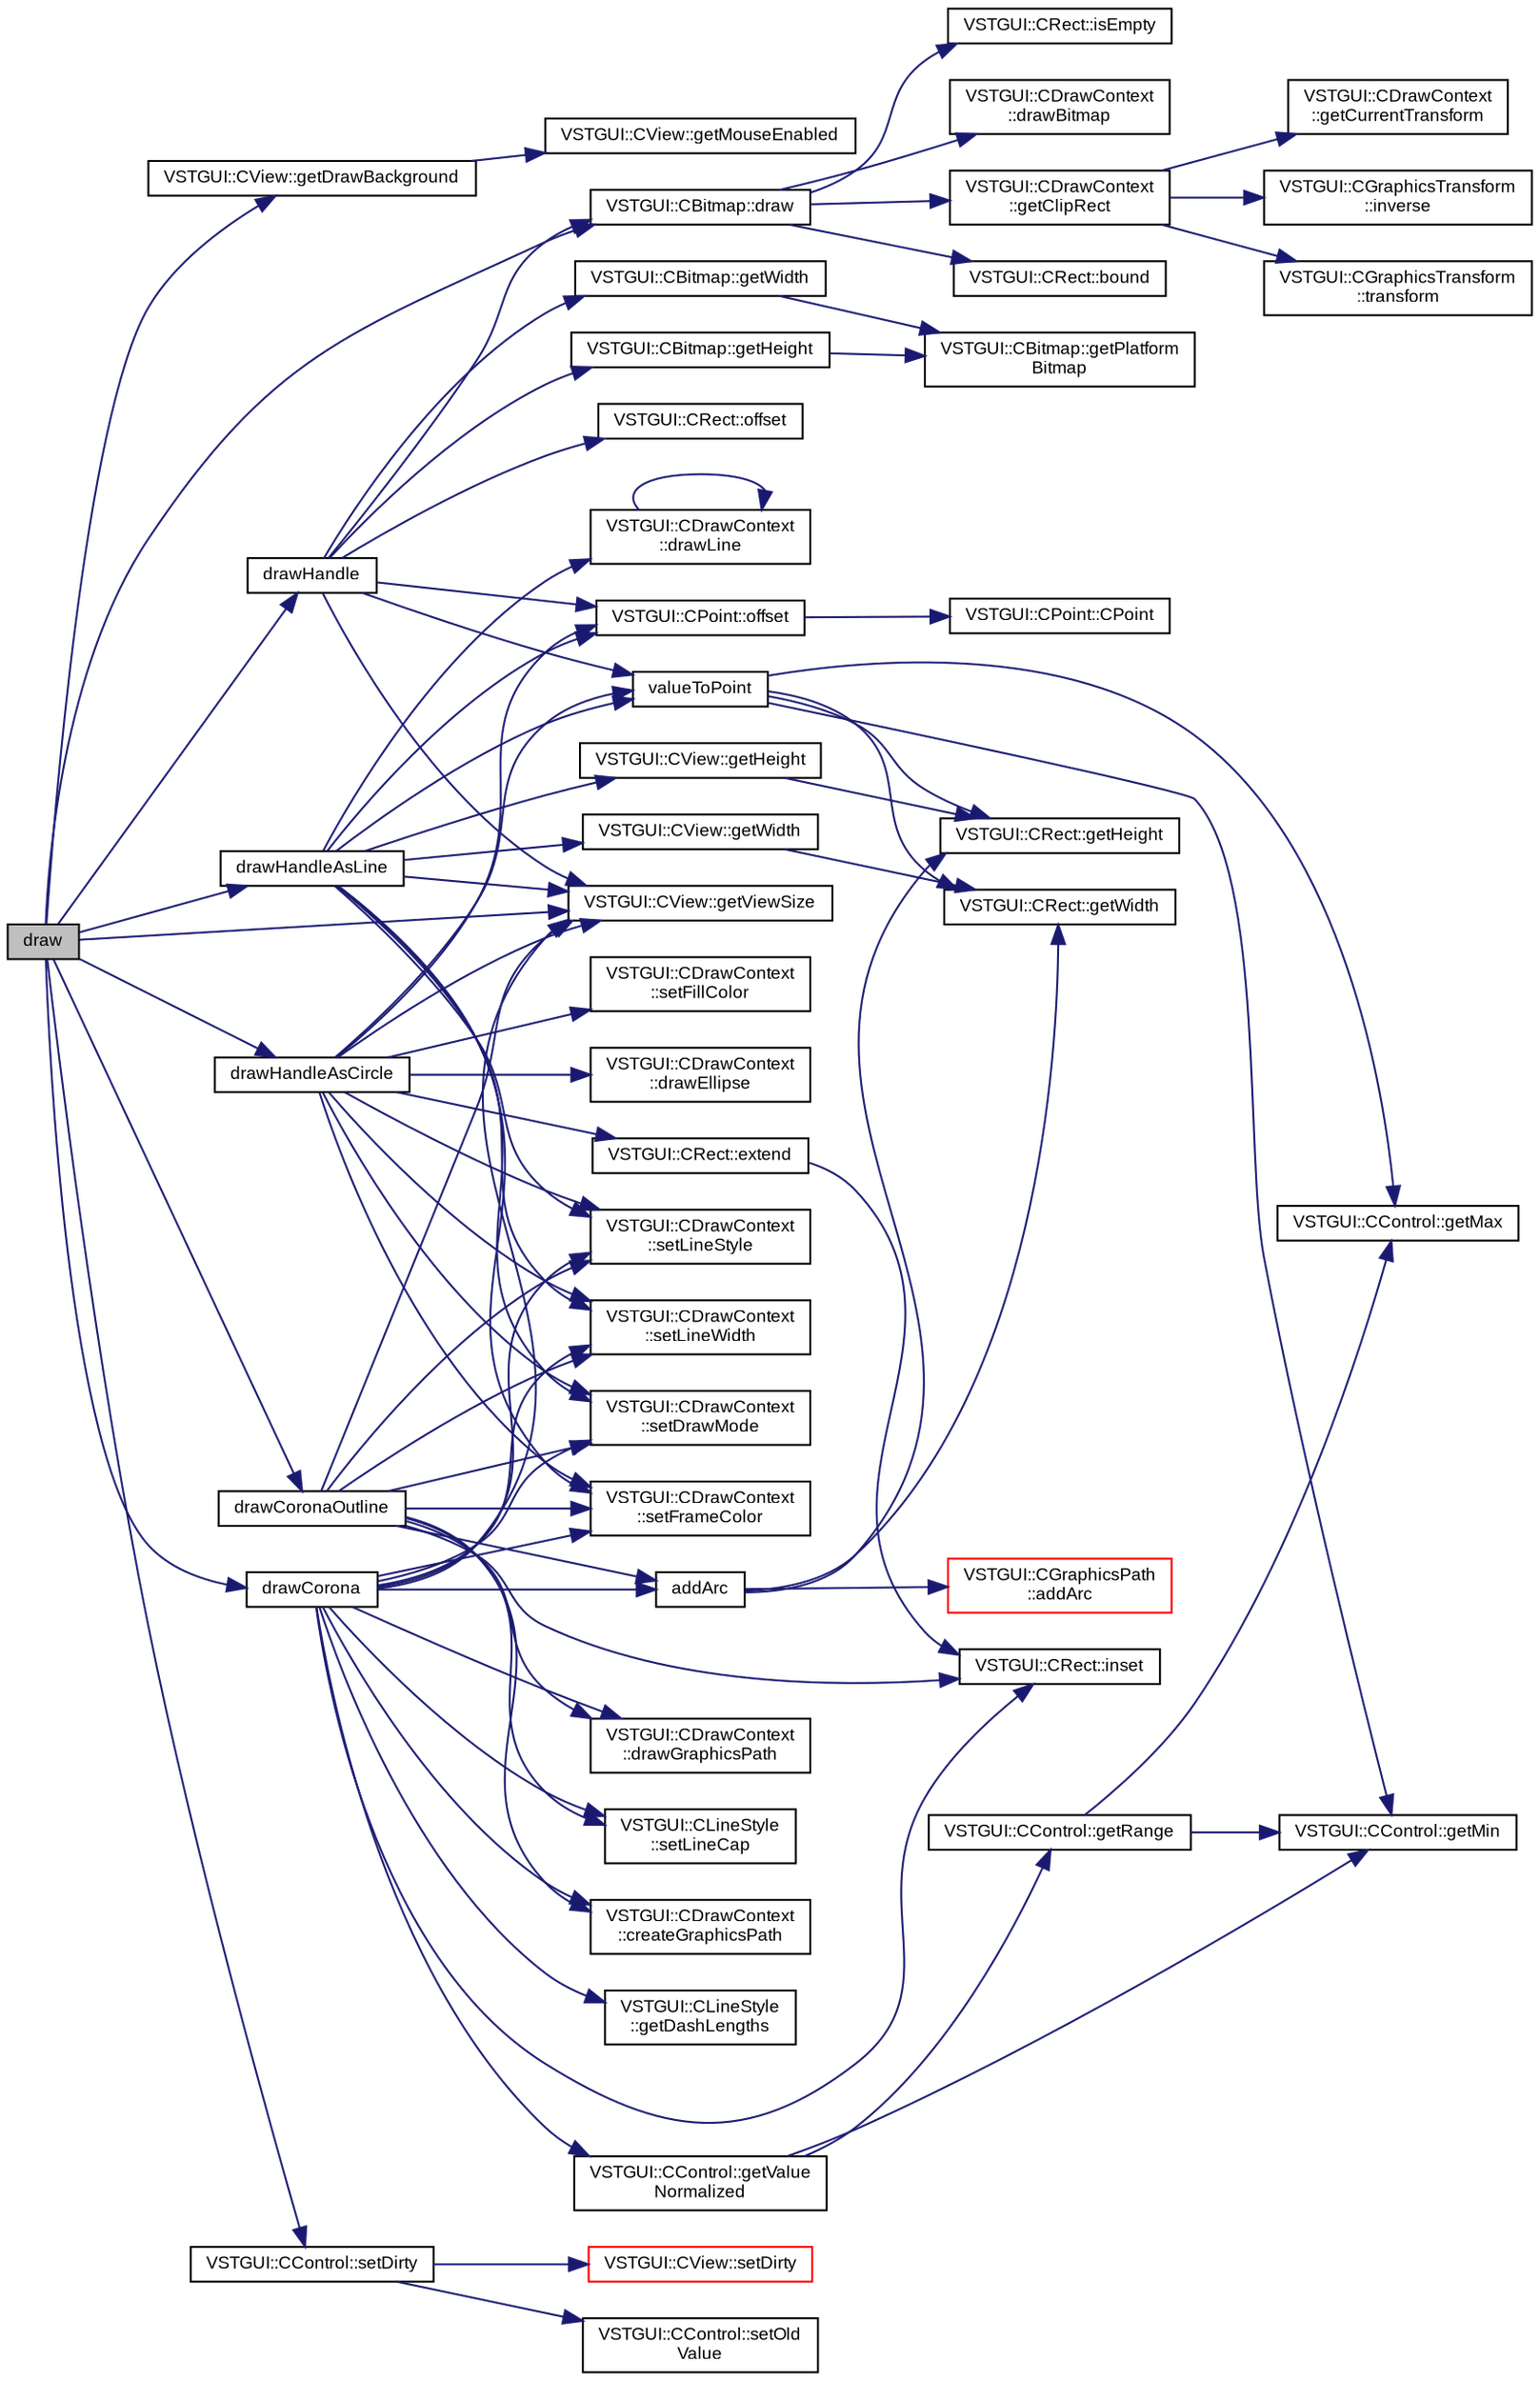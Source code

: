 digraph "draw"
{
  bgcolor="transparent";
  edge [fontname="Arial",fontsize="9",labelfontname="Arial",labelfontsize="9"];
  node [fontname="Arial",fontsize="9",shape=record];
  rankdir="LR";
  Node1 [label="draw",height=0.2,width=0.4,color="black", fillcolor="grey75", style="filled" fontcolor="black"];
  Node1 -> Node2 [color="midnightblue",fontsize="9",style="solid",fontname="Arial"];
  Node2 [label="VSTGUI::CView::getDrawBackground",height=0.2,width=0.4,color="black",URL="$class_v_s_t_g_u_i_1_1_c_view.html#afa1488e0de4da81a4892c3288f9a4f01"];
  Node2 -> Node3 [color="midnightblue",fontsize="9",style="solid",fontname="Arial"];
  Node3 [label="VSTGUI::CView::getMouseEnabled",height=0.2,width=0.4,color="black",URL="$class_v_s_t_g_u_i_1_1_c_view.html#acab79bf608c51aad89f6f1e491231cf1",tooltip="get the state of wheather this view uses the mouse or not "];
  Node1 -> Node4 [color="midnightblue",fontsize="9",style="solid",fontname="Arial"];
  Node4 [label="VSTGUI::CBitmap::draw",height=0.2,width=0.4,color="black",URL="$class_v_s_t_g_u_i_1_1_c_bitmap.html#abe4a2d2349bc6a85310950ec9363beac"];
  Node4 -> Node5 [color="midnightblue",fontsize="9",style="solid",fontname="Arial"];
  Node5 [label="VSTGUI::CDrawContext\l::getClipRect",height=0.2,width=0.4,color="black",URL="$class_v_s_t_g_u_i_1_1_c_draw_context.html#a42623d0fc45883e1a9ac3fe21272a49e",tooltip="get the current clip "];
  Node5 -> Node6 [color="midnightblue",fontsize="9",style="solid",fontname="Arial"];
  Node6 [label="VSTGUI::CDrawContext\l::getCurrentTransform",height=0.2,width=0.4,color="black",URL="$class_v_s_t_g_u_i_1_1_c_draw_context.html#af2f8fb0ef26ea37214d7d0dbbbbacfd2"];
  Node5 -> Node7 [color="midnightblue",fontsize="9",style="solid",fontname="Arial"];
  Node7 [label="VSTGUI::CGraphicsTransform\l::inverse",height=0.2,width=0.4,color="black",URL="$struct_v_s_t_g_u_i_1_1_c_graphics_transform.html#ae0b83e1a553219ac2e5a9c0e9ee42e72"];
  Node5 -> Node8 [color="midnightblue",fontsize="9",style="solid",fontname="Arial"];
  Node8 [label="VSTGUI::CGraphicsTransform\l::transform",height=0.2,width=0.4,color="black",URL="$struct_v_s_t_g_u_i_1_1_c_graphics_transform.html#af5b80ac47e3d74fe4cf0ca4d75f2e6c3"];
  Node4 -> Node9 [color="midnightblue",fontsize="9",style="solid",fontname="Arial"];
  Node9 [label="VSTGUI::CRect::bound",height=0.2,width=0.4,color="black",URL="$struct_v_s_t_g_u_i_1_1_c_rect.html#ad560ae1abaefe509ecd31935c57ced6b"];
  Node4 -> Node10 [color="midnightblue",fontsize="9",style="solid",fontname="Arial"];
  Node10 [label="VSTGUI::CRect::isEmpty",height=0.2,width=0.4,color="black",URL="$struct_v_s_t_g_u_i_1_1_c_rect.html#a479432127ee77145cc19d6a2d1590821"];
  Node4 -> Node11 [color="midnightblue",fontsize="9",style="solid",fontname="Arial"];
  Node11 [label="VSTGUI::CDrawContext\l::drawBitmap",height=0.2,width=0.4,color="black",URL="$class_v_s_t_g_u_i_1_1_c_draw_context.html#a90db9382b9c2c390af6f4630109dbee0",tooltip="don&#39;t call directly, please use CBitmap::draw instead "];
  Node1 -> Node12 [color="midnightblue",fontsize="9",style="solid",fontname="Arial"];
  Node12 [label="VSTGUI::CView::getViewSize",height=0.2,width=0.4,color="black",URL="$class_v_s_t_g_u_i_1_1_c_view.html#a7b14fb07c53ccfa07dc91900f4fe01f1",tooltip="read only access to view size "];
  Node1 -> Node13 [color="midnightblue",fontsize="9",style="solid",fontname="Arial"];
  Node13 [label="drawHandle",height=0.2,width=0.4,color="black",URL="$class_v_s_t_g_u_i_1_1_c_knob.html#a8553dad65359a30fed274fc45f109013"];
  Node13 -> Node14 [color="midnightblue",fontsize="9",style="solid",fontname="Arial"];
  Node14 [label="valueToPoint",height=0.2,width=0.4,color="black",URL="$class_v_s_t_g_u_i_1_1_c_knob.html#a2b80c78853f82d2f5dc437cd0115c384"];
  Node14 -> Node15 [color="midnightblue",fontsize="9",style="solid",fontname="Arial"];
  Node15 [label="VSTGUI::CControl::getMin",height=0.2,width=0.4,color="black",URL="$class_v_s_t_g_u_i_1_1_c_control.html#a7cf3216ed0a504f4bab603c67ef403f2"];
  Node14 -> Node16 [color="midnightblue",fontsize="9",style="solid",fontname="Arial"];
  Node16 [label="VSTGUI::CControl::getMax",height=0.2,width=0.4,color="black",URL="$class_v_s_t_g_u_i_1_1_c_control.html#aa89b448a266e794c3d967593b3faf4a8"];
  Node14 -> Node17 [color="midnightblue",fontsize="9",style="solid",fontname="Arial"];
  Node17 [label="VSTGUI::CRect::getWidth",height=0.2,width=0.4,color="black",URL="$struct_v_s_t_g_u_i_1_1_c_rect.html#a8b4fe88292b8e95807a9b07a26cd1cb1"];
  Node14 -> Node18 [color="midnightblue",fontsize="9",style="solid",fontname="Arial"];
  Node18 [label="VSTGUI::CRect::getHeight",height=0.2,width=0.4,color="black",URL="$struct_v_s_t_g_u_i_1_1_c_rect.html#a1f4be3a475a8fb7d8defa4621c01558d"];
  Node13 -> Node19 [color="midnightblue",fontsize="9",style="solid",fontname="Arial"];
  Node19 [label="VSTGUI::CBitmap::getWidth",height=0.2,width=0.4,color="black",URL="$class_v_s_t_g_u_i_1_1_c_bitmap.html#a8b4fe88292b8e95807a9b07a26cd1cb1",tooltip="get the width of the image "];
  Node19 -> Node20 [color="midnightblue",fontsize="9",style="solid",fontname="Arial"];
  Node20 [label="VSTGUI::CBitmap::getPlatform\lBitmap",height=0.2,width=0.4,color="black",URL="$class_v_s_t_g_u_i_1_1_c_bitmap.html#a8849ed13652f5ee727ba7e689af30290"];
  Node13 -> Node21 [color="midnightblue",fontsize="9",style="solid",fontname="Arial"];
  Node21 [label="VSTGUI::CBitmap::getHeight",height=0.2,width=0.4,color="black",URL="$class_v_s_t_g_u_i_1_1_c_bitmap.html#a1f4be3a475a8fb7d8defa4621c01558d",tooltip="get the height of the image "];
  Node21 -> Node20 [color="midnightblue",fontsize="9",style="solid",fontname="Arial"];
  Node13 -> Node22 [color="midnightblue",fontsize="9",style="solid",fontname="Arial"];
  Node22 [label="VSTGUI::CPoint::offset",height=0.2,width=0.4,color="black",URL="$struct_v_s_t_g_u_i_1_1_c_point.html#abd7ec2f0cbad33b41c2758f8c7044ff1"];
  Node22 -> Node23 [color="midnightblue",fontsize="9",style="solid",fontname="Arial"];
  Node23 [label="VSTGUI::CPoint::CPoint",height=0.2,width=0.4,color="black",URL="$struct_v_s_t_g_u_i_1_1_c_point.html#a95cc3c3bd97e11da6d8d056df3263c28"];
  Node13 -> Node12 [color="midnightblue",fontsize="9",style="solid",fontname="Arial"];
  Node13 -> Node24 [color="midnightblue",fontsize="9",style="solid",fontname="Arial"];
  Node24 [label="VSTGUI::CRect::offset",height=0.2,width=0.4,color="black",URL="$struct_v_s_t_g_u_i_1_1_c_rect.html#a3b15bdeea464922589dfe91b21d991ce"];
  Node13 -> Node4 [color="midnightblue",fontsize="9",style="solid",fontname="Arial"];
  Node1 -> Node25 [color="midnightblue",fontsize="9",style="solid",fontname="Arial"];
  Node25 [label="drawCoronaOutline",height=0.2,width=0.4,color="black",URL="$class_v_s_t_g_u_i_1_1_c_knob.html#abe4b5425b2299465af3402b2a0fa5bb6"];
  Node25 -> Node26 [color="midnightblue",fontsize="9",style="solid",fontname="Arial"];
  Node26 [label="VSTGUI::CDrawContext\l::createGraphicsPath",height=0.2,width=0.4,color="black",URL="$class_v_s_t_g_u_i_1_1_c_draw_context.html#a674489a3852313daca850240742481c6",tooltip="create a graphics path object, you need to forget it after usage "];
  Node25 -> Node12 [color="midnightblue",fontsize="9",style="solid",fontname="Arial"];
  Node25 -> Node27 [color="midnightblue",fontsize="9",style="solid",fontname="Arial"];
  Node27 [label="VSTGUI::CRect::inset",height=0.2,width=0.4,color="black",URL="$struct_v_s_t_g_u_i_1_1_c_rect.html#a67f221f80f18e8bc5eaf06aa6d82aace"];
  Node25 -> Node28 [color="midnightblue",fontsize="9",style="solid",fontname="Arial"];
  Node28 [label="addArc",height=0.2,width=0.4,color="black",URL="$class_v_s_t_g_u_i_1_1_c_knob.html#abe926cde1a64068622db9c835dd0ce2b"];
  Node28 -> Node17 [color="midnightblue",fontsize="9",style="solid",fontname="Arial"];
  Node28 -> Node18 [color="midnightblue",fontsize="9",style="solid",fontname="Arial"];
  Node28 -> Node29 [color="midnightblue",fontsize="9",style="solid",fontname="Arial"];
  Node29 [label="VSTGUI::CGraphicsPath\l::addArc",height=0.2,width=0.4,color="red",URL="$class_v_s_t_g_u_i_1_1_c_graphics_path.html#aca91e47845b2094ae600277948f9576a"];
  Node25 -> Node30 [color="midnightblue",fontsize="9",style="solid",fontname="Arial"];
  Node30 [label="VSTGUI::CDrawContext\l::setFrameColor",height=0.2,width=0.4,color="black",URL="$class_v_s_t_g_u_i_1_1_c_draw_context.html#ae44181e37622cc3aeb857617ee21f595",tooltip="set current stroke color "];
  Node25 -> Node31 [color="midnightblue",fontsize="9",style="solid",fontname="Arial"];
  Node31 [label="VSTGUI::CLineStyle\l::setLineCap",height=0.2,width=0.4,color="black",URL="$class_v_s_t_g_u_i_1_1_c_line_style.html#aab80703459df03fd5028b6a1f659a68b"];
  Node25 -> Node32 [color="midnightblue",fontsize="9",style="solid",fontname="Arial"];
  Node32 [label="VSTGUI::CDrawContext\l::setLineStyle",height=0.2,width=0.4,color="black",URL="$class_v_s_t_g_u_i_1_1_c_draw_context.html#a622734e81b6fc1a89480d47fc4dc6f01",tooltip="set the current line style "];
  Node25 -> Node33 [color="midnightblue",fontsize="9",style="solid",fontname="Arial"];
  Node33 [label="VSTGUI::CDrawContext\l::setLineWidth",height=0.2,width=0.4,color="black",URL="$class_v_s_t_g_u_i_1_1_c_draw_context.html#a9901bb437bd3a1c196eb2f7b0d5bfa44",tooltip="set the current line width "];
  Node25 -> Node34 [color="midnightblue",fontsize="9",style="solid",fontname="Arial"];
  Node34 [label="VSTGUI::CDrawContext\l::setDrawMode",height=0.2,width=0.4,color="black",URL="$class_v_s_t_g_u_i_1_1_c_draw_context.html#ab4bef9a3e8c1344693fc3f53a9a1b51b",tooltip="set the current draw mode, see CDrawMode "];
  Node25 -> Node35 [color="midnightblue",fontsize="9",style="solid",fontname="Arial"];
  Node35 [label="VSTGUI::CDrawContext\l::drawGraphicsPath",height=0.2,width=0.4,color="black",URL="$class_v_s_t_g_u_i_1_1_c_draw_context.html#a3f16731acd9e86412d7b36e293ee0f5e"];
  Node1 -> Node36 [color="midnightblue",fontsize="9",style="solid",fontname="Arial"];
  Node36 [label="drawCorona",height=0.2,width=0.4,color="black",URL="$class_v_s_t_g_u_i_1_1_c_knob.html#a19d6ccb3f15df14fff47d42a80c40c4a"];
  Node36 -> Node26 [color="midnightblue",fontsize="9",style="solid",fontname="Arial"];
  Node36 -> Node37 [color="midnightblue",fontsize="9",style="solid",fontname="Arial"];
  Node37 [label="VSTGUI::CControl::getValue\lNormalized",height=0.2,width=0.4,color="black",URL="$class_v_s_t_g_u_i_1_1_c_control.html#a32320fc5e467ce8e8c96278099957190"];
  Node37 -> Node15 [color="midnightblue",fontsize="9",style="solid",fontname="Arial"];
  Node37 -> Node38 [color="midnightblue",fontsize="9",style="solid",fontname="Arial"];
  Node38 [label="VSTGUI::CControl::getRange",height=0.2,width=0.4,color="black",URL="$class_v_s_t_g_u_i_1_1_c_control.html#a915896492f6bd2608f80ca2f0a440562"];
  Node38 -> Node16 [color="midnightblue",fontsize="9",style="solid",fontname="Arial"];
  Node38 -> Node15 [color="midnightblue",fontsize="9",style="solid",fontname="Arial"];
  Node36 -> Node12 [color="midnightblue",fontsize="9",style="solid",fontname="Arial"];
  Node36 -> Node27 [color="midnightblue",fontsize="9",style="solid",fontname="Arial"];
  Node36 -> Node28 [color="midnightblue",fontsize="9",style="solid",fontname="Arial"];
  Node36 -> Node30 [color="midnightblue",fontsize="9",style="solid",fontname="Arial"];
  Node36 -> Node31 [color="midnightblue",fontsize="9",style="solid",fontname="Arial"];
  Node36 -> Node39 [color="midnightblue",fontsize="9",style="solid",fontname="Arial"];
  Node39 [label="VSTGUI::CLineStyle\l::getDashLengths",height=0.2,width=0.4,color="black",URL="$class_v_s_t_g_u_i_1_1_c_line_style.html#a0edc7d7d809221760efb94d838663457"];
  Node36 -> Node32 [color="midnightblue",fontsize="9",style="solid",fontname="Arial"];
  Node36 -> Node33 [color="midnightblue",fontsize="9",style="solid",fontname="Arial"];
  Node36 -> Node34 [color="midnightblue",fontsize="9",style="solid",fontname="Arial"];
  Node36 -> Node35 [color="midnightblue",fontsize="9",style="solid",fontname="Arial"];
  Node1 -> Node40 [color="midnightblue",fontsize="9",style="solid",fontname="Arial"];
  Node40 [label="drawHandleAsCircle",height=0.2,width=0.4,color="black",URL="$class_v_s_t_g_u_i_1_1_c_knob.html#a909d81efaadf43eafdbb35e862f372c1"];
  Node40 -> Node14 [color="midnightblue",fontsize="9",style="solid",fontname="Arial"];
  Node40 -> Node22 [color="midnightblue",fontsize="9",style="solid",fontname="Arial"];
  Node40 -> Node12 [color="midnightblue",fontsize="9",style="solid",fontname="Arial"];
  Node40 -> Node41 [color="midnightblue",fontsize="9",style="solid",fontname="Arial"];
  Node41 [label="VSTGUI::CRect::extend",height=0.2,width=0.4,color="black",URL="$struct_v_s_t_g_u_i_1_1_c_rect.html#ac8a3adf41d502477036a5257e0eacad4"];
  Node41 -> Node27 [color="midnightblue",fontsize="9",style="solid",fontname="Arial"];
  Node40 -> Node34 [color="midnightblue",fontsize="9",style="solid",fontname="Arial"];
  Node40 -> Node30 [color="midnightblue",fontsize="9",style="solid",fontname="Arial"];
  Node40 -> Node42 [color="midnightblue",fontsize="9",style="solid",fontname="Arial"];
  Node42 [label="VSTGUI::CDrawContext\l::setFillColor",height=0.2,width=0.4,color="black",URL="$class_v_s_t_g_u_i_1_1_c_draw_context.html#a500577d63c24a75702a9e4cf45dbb67c",tooltip="set current fill color "];
  Node40 -> Node33 [color="midnightblue",fontsize="9",style="solid",fontname="Arial"];
  Node40 -> Node32 [color="midnightblue",fontsize="9",style="solid",fontname="Arial"];
  Node40 -> Node43 [color="midnightblue",fontsize="9",style="solid",fontname="Arial"];
  Node43 [label="VSTGUI::CDrawContext\l::drawEllipse",height=0.2,width=0.4,color="black",URL="$class_v_s_t_g_u_i_1_1_c_draw_context.html#adad7a8279a61254eb43c235550d25f4e",tooltip="draw an ellipse "];
  Node1 -> Node44 [color="midnightblue",fontsize="9",style="solid",fontname="Arial"];
  Node44 [label="drawHandleAsLine",height=0.2,width=0.4,color="black",URL="$class_v_s_t_g_u_i_1_1_c_knob.html#a6590df97b907472bc0c904ab7cbfd782"];
  Node44 -> Node14 [color="midnightblue",fontsize="9",style="solid",fontname="Arial"];
  Node44 -> Node12 [color="midnightblue",fontsize="9",style="solid",fontname="Arial"];
  Node44 -> Node45 [color="midnightblue",fontsize="9",style="solid",fontname="Arial"];
  Node45 [label="VSTGUI::CView::getWidth",height=0.2,width=0.4,color="black",URL="$class_v_s_t_g_u_i_1_1_c_view.html#a8b4fe88292b8e95807a9b07a26cd1cb1",tooltip="get the width of the view "];
  Node45 -> Node17 [color="midnightblue",fontsize="9",style="solid",fontname="Arial"];
  Node44 -> Node46 [color="midnightblue",fontsize="9",style="solid",fontname="Arial"];
  Node46 [label="VSTGUI::CView::getHeight",height=0.2,width=0.4,color="black",URL="$class_v_s_t_g_u_i_1_1_c_view.html#a1f4be3a475a8fb7d8defa4621c01558d",tooltip="get the height of the view "];
  Node46 -> Node18 [color="midnightblue",fontsize="9",style="solid",fontname="Arial"];
  Node44 -> Node22 [color="midnightblue",fontsize="9",style="solid",fontname="Arial"];
  Node44 -> Node30 [color="midnightblue",fontsize="9",style="solid",fontname="Arial"];
  Node44 -> Node33 [color="midnightblue",fontsize="9",style="solid",fontname="Arial"];
  Node44 -> Node32 [color="midnightblue",fontsize="9",style="solid",fontname="Arial"];
  Node44 -> Node34 [color="midnightblue",fontsize="9",style="solid",fontname="Arial"];
  Node44 -> Node47 [color="midnightblue",fontsize="9",style="solid",fontname="Arial"];
  Node47 [label="VSTGUI::CDrawContext\l::drawLine",height=0.2,width=0.4,color="black",URL="$class_v_s_t_g_u_i_1_1_c_draw_context.html#ae8712bb20e6b83738488b8465dd49239"];
  Node47 -> Node47 [color="midnightblue",fontsize="9",style="solid",fontname="Arial"];
  Node1 -> Node48 [color="midnightblue",fontsize="9",style="solid",fontname="Arial"];
  Node48 [label="VSTGUI::CControl::setDirty",height=0.2,width=0.4,color="black",URL="$class_v_s_t_g_u_i_1_1_c_control.html#a0f19a61606a7f547b62102310063ea76",tooltip="set the view to dirty so that it is redrawn in the next idle. Thread Safe ! "];
  Node48 -> Node49 [color="midnightblue",fontsize="9",style="solid",fontname="Arial"];
  Node49 [label="VSTGUI::CView::setDirty",height=0.2,width=0.4,color="red",URL="$class_v_s_t_g_u_i_1_1_c_view.html#a0f19a61606a7f547b62102310063ea76",tooltip="set the view to dirty so that it is redrawn in the next idle. Thread Safe ! "];
  Node48 -> Node50 [color="midnightblue",fontsize="9",style="solid",fontname="Arial"];
  Node50 [label="VSTGUI::CControl::setOld\lValue",height=0.2,width=0.4,color="black",URL="$class_v_s_t_g_u_i_1_1_c_control.html#afc823b522376ef0a986cf37be77704d5"];
}

